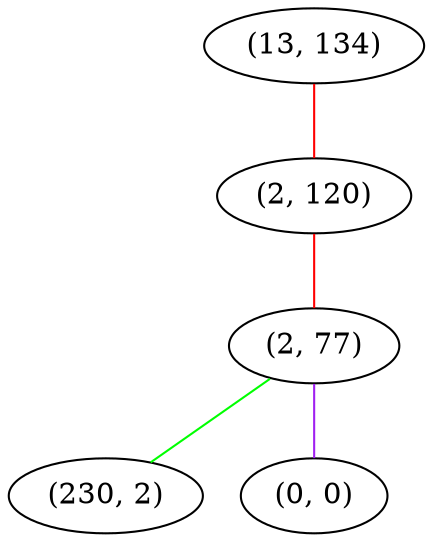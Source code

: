 graph "" {
"(13, 134)";
"(2, 120)";
"(2, 77)";
"(230, 2)";
"(0, 0)";
"(13, 134)" -- "(2, 120)"  [color=red, key=0, weight=1];
"(2, 120)" -- "(2, 77)"  [color=red, key=0, weight=1];
"(2, 77)" -- "(230, 2)"  [color=green, key=0, weight=2];
"(2, 77)" -- "(0, 0)"  [color=purple, key=0, weight=4];
}
